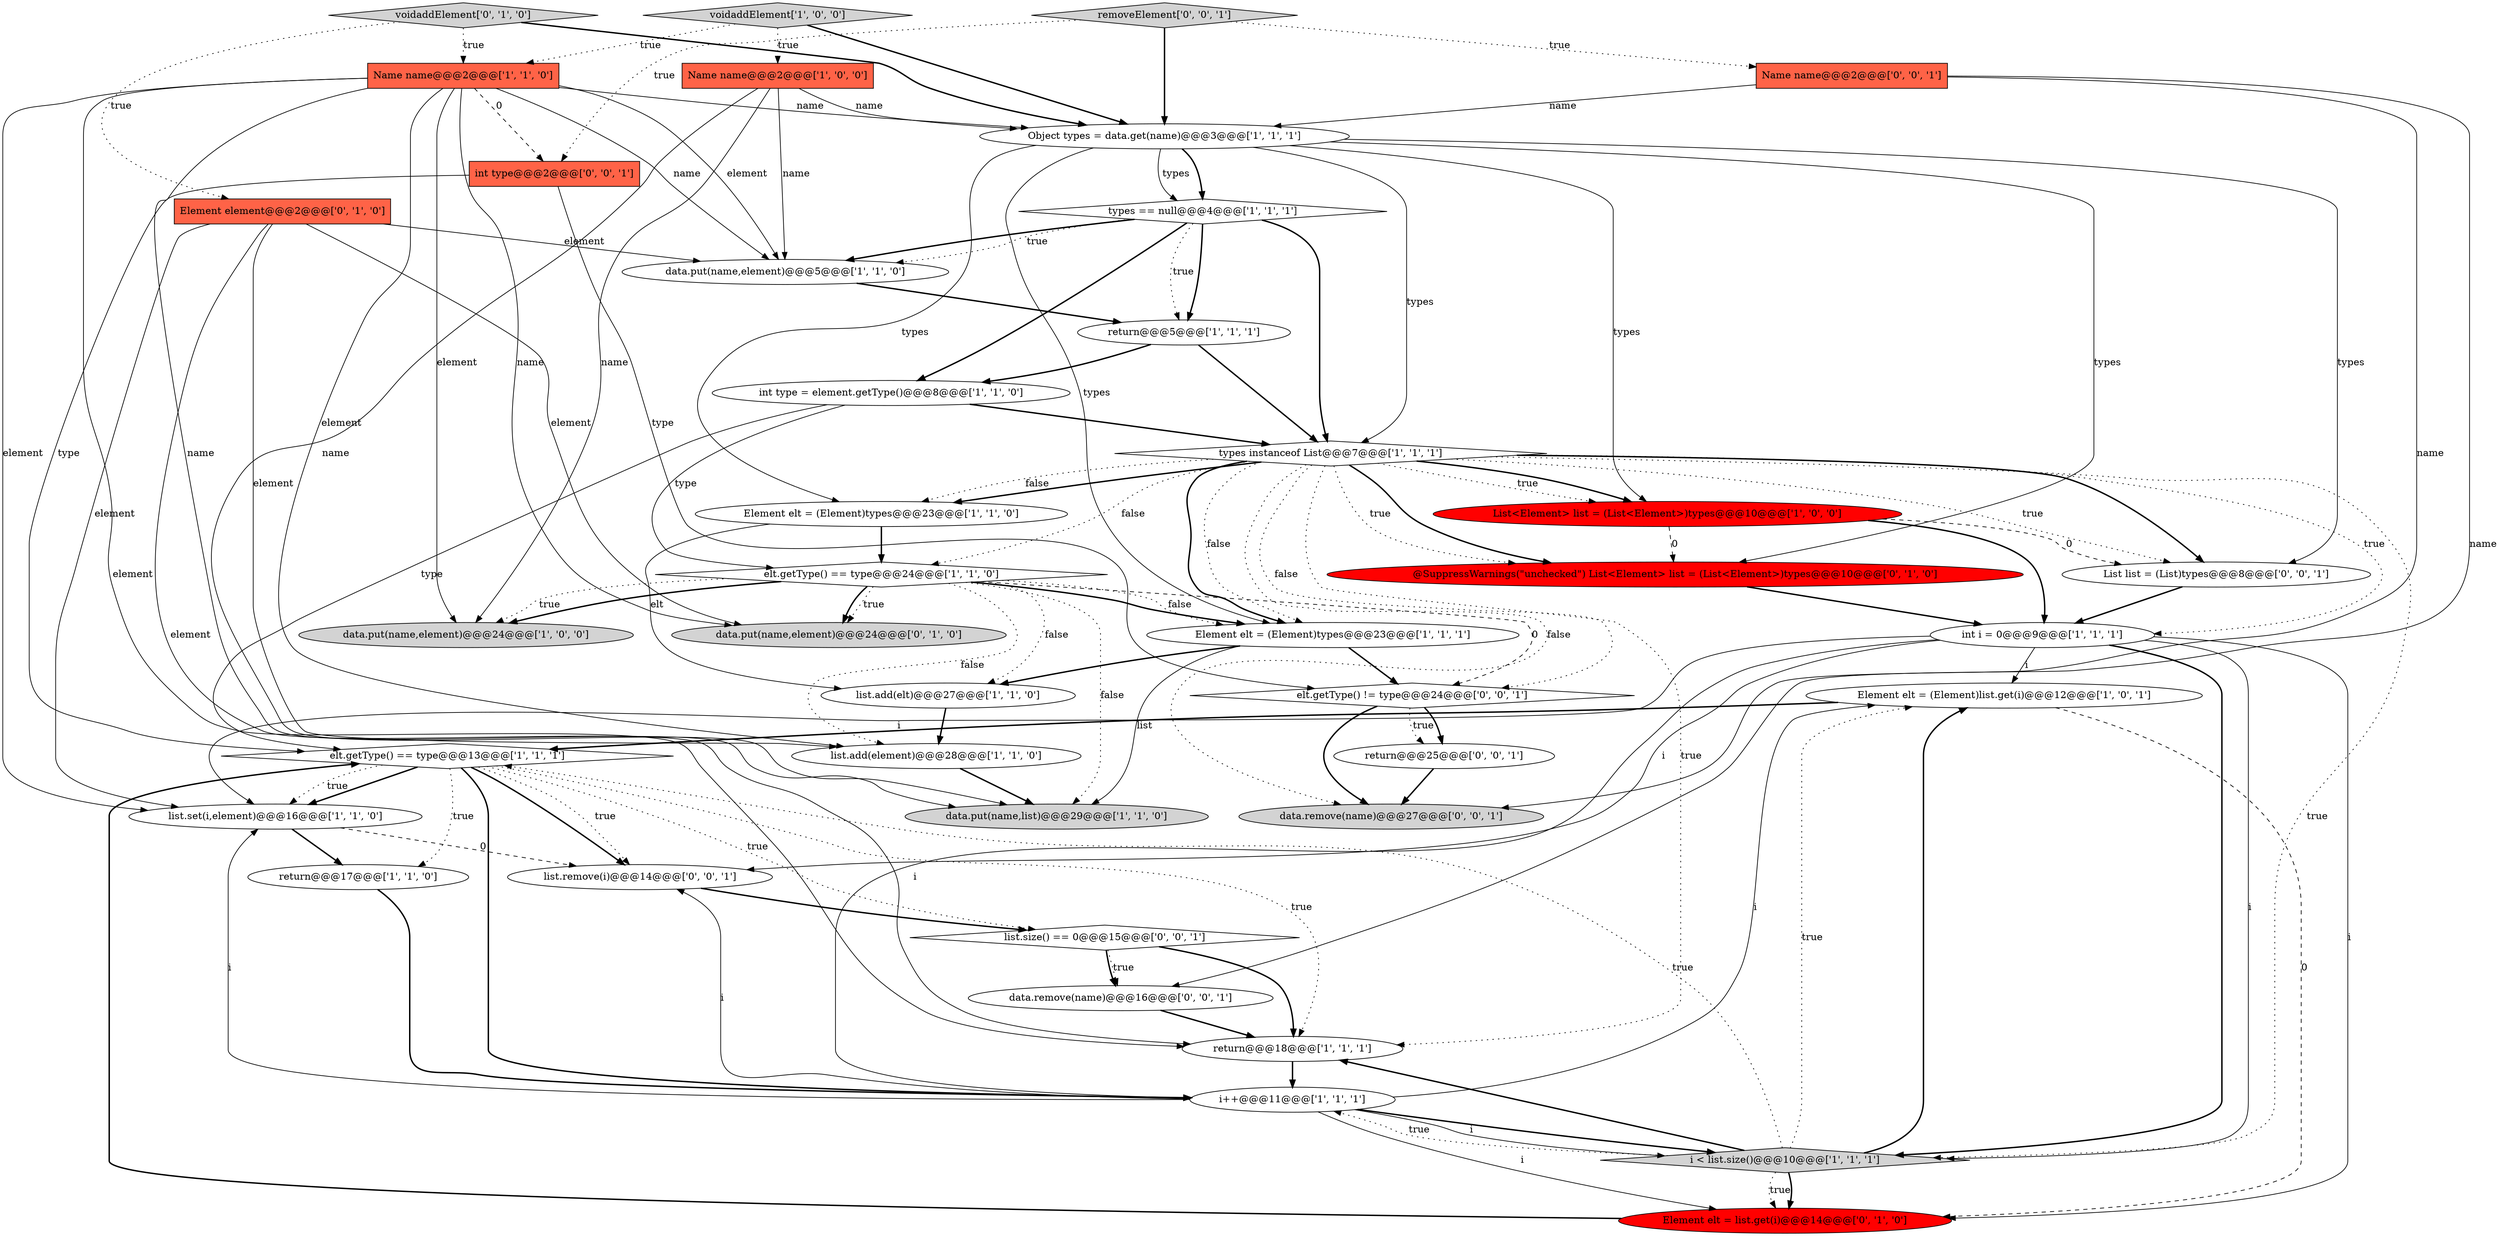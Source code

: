digraph {
9 [style = filled, label = "types instanceof List@@@7@@@['1', '1', '1']", fillcolor = white, shape = diamond image = "AAA0AAABBB1BBB"];
2 [style = filled, label = "voidaddElement['1', '0', '0']", fillcolor = lightgray, shape = diamond image = "AAA0AAABBB1BBB"];
6 [style = filled, label = "Element elt = (Element)types@@@23@@@['1', '1', '0']", fillcolor = white, shape = ellipse image = "AAA0AAABBB1BBB"];
0 [style = filled, label = "Object types = data.get(name)@@@3@@@['1', '1', '1']", fillcolor = white, shape = ellipse image = "AAA0AAABBB1BBB"];
32 [style = filled, label = "data.remove(name)@@@27@@@['0', '0', '1']", fillcolor = lightgray, shape = ellipse image = "AAA0AAABBB3BBB"];
23 [style = filled, label = "Element elt = (Element)list.get(i)@@@12@@@['1', '0', '1']", fillcolor = white, shape = ellipse image = "AAA0AAABBB1BBB"];
1 [style = filled, label = "int i = 0@@@9@@@['1', '1', '1']", fillcolor = white, shape = ellipse image = "AAA0AAABBB1BBB"];
7 [style = filled, label = "Name name@@@2@@@['1', '0', '0']", fillcolor = tomato, shape = box image = "AAA0AAABBB1BBB"];
13 [style = filled, label = "list.set(i,element)@@@16@@@['1', '1', '0']", fillcolor = white, shape = ellipse image = "AAA0AAABBB1BBB"];
37 [style = filled, label = "data.remove(name)@@@16@@@['0', '0', '1']", fillcolor = white, shape = ellipse image = "AAA0AAABBB3BBB"];
15 [style = filled, label = "return@@@5@@@['1', '1', '1']", fillcolor = white, shape = ellipse image = "AAA0AAABBB1BBB"];
12 [style = filled, label = "list.add(elt)@@@27@@@['1', '1', '0']", fillcolor = white, shape = ellipse image = "AAA0AAABBB1BBB"];
11 [style = filled, label = "return@@@18@@@['1', '1', '1']", fillcolor = white, shape = ellipse image = "AAA0AAABBB1BBB"];
16 [style = filled, label = "data.put(name,element)@@@24@@@['1', '0', '0']", fillcolor = lightgray, shape = ellipse image = "AAA0AAABBB1BBB"];
25 [style = filled, label = "data.put(name,element)@@@24@@@['0', '1', '0']", fillcolor = lightgray, shape = ellipse image = "AAA0AAABBB2BBB"];
39 [style = filled, label = "elt.getType() != type@@@24@@@['0', '0', '1']", fillcolor = white, shape = diamond image = "AAA0AAABBB3BBB"];
28 [style = filled, label = "Element element@@@2@@@['0', '1', '0']", fillcolor = tomato, shape = box image = "AAA0AAABBB2BBB"];
14 [style = filled, label = "elt.getType() == type@@@13@@@['1', '1', '1']", fillcolor = white, shape = diamond image = "AAA0AAABBB1BBB"];
24 [style = filled, label = "elt.getType() == type@@@24@@@['1', '1', '0']", fillcolor = white, shape = diamond image = "AAA0AAABBB1BBB"];
26 [style = filled, label = "voidaddElement['0', '1', '0']", fillcolor = lightgray, shape = diamond image = "AAA0AAABBB2BBB"];
34 [style = filled, label = "removeElement['0', '0', '1']", fillcolor = lightgray, shape = diamond image = "AAA0AAABBB3BBB"];
3 [style = filled, label = "i < list.size()@@@10@@@['1', '1', '1']", fillcolor = lightgray, shape = diamond image = "AAA0AAABBB1BBB"];
33 [style = filled, label = "list.size() == 0@@@15@@@['0', '0', '1']", fillcolor = white, shape = diamond image = "AAA0AAABBB3BBB"];
17 [style = filled, label = "data.put(name,list)@@@29@@@['1', '1', '0']", fillcolor = lightgray, shape = ellipse image = "AAA0AAABBB1BBB"];
22 [style = filled, label = "List<Element> list = (List<Element>)types@@@10@@@['1', '0', '0']", fillcolor = red, shape = ellipse image = "AAA1AAABBB1BBB"];
36 [style = filled, label = "list.remove(i)@@@14@@@['0', '0', '1']", fillcolor = white, shape = ellipse image = "AAA0AAABBB3BBB"];
21 [style = filled, label = "int type = element.getType()@@@8@@@['1', '1', '0']", fillcolor = white, shape = ellipse image = "AAA0AAABBB1BBB"];
5 [style = filled, label = "Element elt = (Element)types@@@23@@@['1', '1', '1']", fillcolor = white, shape = ellipse image = "AAA0AAABBB1BBB"];
19 [style = filled, label = "Name name@@@2@@@['1', '1', '0']", fillcolor = tomato, shape = box image = "AAA0AAABBB1BBB"];
20 [style = filled, label = "i++@@@11@@@['1', '1', '1']", fillcolor = white, shape = ellipse image = "AAA0AAABBB1BBB"];
27 [style = filled, label = "@SuppressWarnings(\"unchecked\") List<Element> list = (List<Element>)types@@@10@@@['0', '1', '0']", fillcolor = red, shape = ellipse image = "AAA1AAABBB2BBB"];
29 [style = filled, label = "Element elt = list.get(i)@@@14@@@['0', '1', '0']", fillcolor = red, shape = ellipse image = "AAA1AAABBB2BBB"];
10 [style = filled, label = "list.add(element)@@@28@@@['1', '1', '0']", fillcolor = white, shape = ellipse image = "AAA0AAABBB1BBB"];
31 [style = filled, label = "int type@@@2@@@['0', '0', '1']", fillcolor = tomato, shape = box image = "AAA0AAABBB3BBB"];
35 [style = filled, label = "return@@@25@@@['0', '0', '1']", fillcolor = white, shape = ellipse image = "AAA0AAABBB3BBB"];
30 [style = filled, label = "Name name@@@2@@@['0', '0', '1']", fillcolor = tomato, shape = box image = "AAA0AAABBB3BBB"];
8 [style = filled, label = "types == null@@@4@@@['1', '1', '1']", fillcolor = white, shape = diamond image = "AAA0AAABBB1BBB"];
38 [style = filled, label = "List list = (List)types@@@8@@@['0', '0', '1']", fillcolor = white, shape = ellipse image = "AAA0AAABBB3BBB"];
18 [style = filled, label = "return@@@17@@@['1', '1', '0']", fillcolor = white, shape = ellipse image = "AAA0AAABBB1BBB"];
4 [style = filled, label = "data.put(name,element)@@@5@@@['1', '1', '0']", fillcolor = white, shape = ellipse image = "AAA0AAABBB1BBB"];
37->11 [style = bold, label=""];
24->25 [style = dotted, label="true"];
15->21 [style = bold, label=""];
4->15 [style = bold, label=""];
26->19 [style = dotted, label="true"];
10->17 [style = bold, label=""];
24->39 [style = dashed, label="0"];
36->33 [style = bold, label=""];
8->4 [style = dotted, label="true"];
9->6 [style = bold, label=""];
24->5 [style = dotted, label="false"];
33->11 [style = bold, label=""];
12->10 [style = bold, label=""];
26->28 [style = dotted, label="true"];
20->36 [style = solid, label="i"];
0->9 [style = solid, label="types"];
0->8 [style = bold, label=""];
29->14 [style = bold, label=""];
22->38 [style = dashed, label="0"];
9->5 [style = bold, label=""];
30->32 [style = solid, label="name"];
14->11 [style = dotted, label="true"];
21->14 [style = solid, label="type"];
28->13 [style = solid, label="element"];
31->14 [style = solid, label="type"];
8->4 [style = bold, label=""];
1->3 [style = solid, label="i"];
9->38 [style = bold, label=""];
33->37 [style = dotted, label="true"];
14->18 [style = dotted, label="true"];
1->13 [style = solid, label="i"];
14->20 [style = bold, label=""];
19->0 [style = solid, label="name"];
39->35 [style = dotted, label="true"];
19->16 [style = solid, label="element"];
0->38 [style = solid, label="types"];
3->29 [style = dotted, label="true"];
5->39 [style = bold, label=""];
19->17 [style = solid, label="name"];
28->4 [style = solid, label="element"];
1->36 [style = solid, label="i"];
19->4 [style = solid, label="element"];
3->11 [style = bold, label=""];
24->12 [style = dotted, label="false"];
20->3 [style = bold, label=""];
31->39 [style = solid, label="type"];
34->0 [style = bold, label=""];
9->38 [style = dotted, label="true"];
24->5 [style = bold, label=""];
23->14 [style = bold, label=""];
18->20 [style = bold, label=""];
3->23 [style = bold, label=""];
26->0 [style = bold, label=""];
21->9 [style = bold, label=""];
34->31 [style = dotted, label="true"];
20->23 [style = solid, label="i"];
15->9 [style = bold, label=""];
39->35 [style = bold, label=""];
28->25 [style = solid, label="element"];
9->39 [style = dotted, label="false"];
7->16 [style = solid, label="name"];
19->25 [style = solid, label="name"];
3->29 [style = bold, label=""];
9->3 [style = dotted, label="true"];
13->18 [style = bold, label=""];
2->19 [style = dotted, label="true"];
3->23 [style = dotted, label="true"];
14->36 [style = bold, label=""];
9->22 [style = bold, label=""];
1->20 [style = solid, label="i"];
1->29 [style = solid, label="i"];
8->15 [style = bold, label=""];
20->3 [style = solid, label="i"];
24->17 [style = dotted, label="false"];
9->11 [style = dotted, label="true"];
9->32 [style = dotted, label="false"];
7->0 [style = solid, label="name"];
19->10 [style = solid, label="element"];
1->3 [style = bold, label=""];
8->15 [style = dotted, label="true"];
35->32 [style = bold, label=""];
6->24 [style = bold, label=""];
22->27 [style = dashed, label="0"];
19->13 [style = solid, label="element"];
20->29 [style = solid, label="i"];
24->16 [style = dotted, label="true"];
20->13 [style = solid, label="i"];
38->1 [style = bold, label=""];
3->14 [style = dotted, label="true"];
1->23 [style = solid, label="i"];
9->27 [style = bold, label=""];
19->11 [style = solid, label="element"];
2->0 [style = bold, label=""];
28->11 [style = solid, label="element"];
24->25 [style = bold, label=""];
39->32 [style = bold, label=""];
9->6 [style = dotted, label="false"];
0->27 [style = solid, label="types"];
9->1 [style = dotted, label="true"];
24->10 [style = dotted, label="false"];
22->1 [style = bold, label=""];
14->13 [style = bold, label=""];
33->37 [style = bold, label=""];
9->22 [style = dotted, label="true"];
34->30 [style = dotted, label="true"];
5->17 [style = solid, label="list"];
19->31 [style = dashed, label="0"];
11->20 [style = bold, label=""];
9->24 [style = dotted, label="false"];
27->1 [style = bold, label=""];
14->33 [style = dotted, label="true"];
13->36 [style = dashed, label="0"];
19->4 [style = solid, label="name"];
0->8 [style = solid, label="types"];
0->5 [style = solid, label="types"];
23->29 [style = dashed, label="0"];
7->4 [style = solid, label="name"];
21->24 [style = solid, label="type"];
14->13 [style = dotted, label="true"];
14->36 [style = dotted, label="true"];
9->27 [style = dotted, label="true"];
24->16 [style = bold, label=""];
28->10 [style = solid, label="element"];
5->12 [style = bold, label=""];
2->7 [style = dotted, label="true"];
8->9 [style = bold, label=""];
9->5 [style = dotted, label="false"];
8->21 [style = bold, label=""];
30->37 [style = solid, label="name"];
7->17 [style = solid, label="name"];
6->12 [style = solid, label="elt"];
30->0 [style = solid, label="name"];
0->22 [style = solid, label="types"];
3->20 [style = dotted, label="true"];
0->6 [style = solid, label="types"];
}
